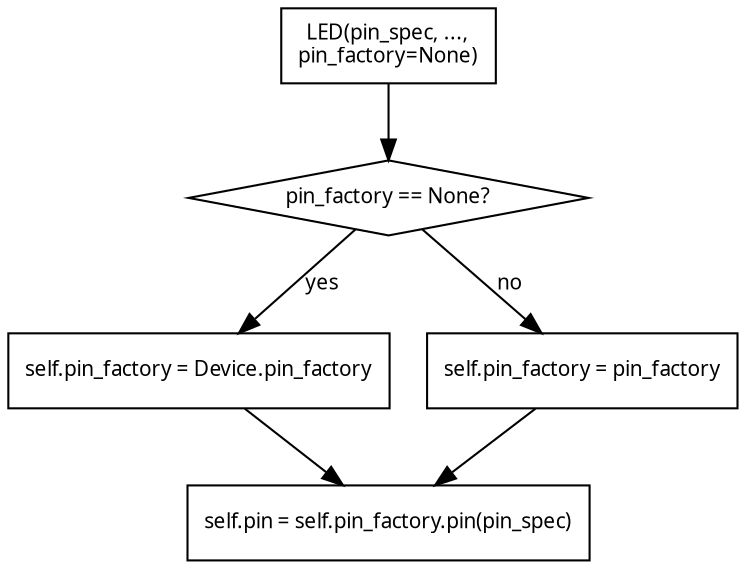 /* vim: set et sw=4 sts=4: */

digraph device_pins {
    graph [rankdir=TB];
    node [shape=rect, shape=filled, fontname=Sans, fontsize=10];
    edge [fontname=Sans, fontsize=10];

    constructor [label="LED(pin_spec, ...,\npin_factory=None)"];
    pin_factory_kwarg [shape=diamond,label="pin_factory == None?"];
    default_factory [label="self.pin_factory = Device.pin_factory"];
    override_factory [label="self.pin_factory = pin_factory"];
    factory_pin [label="self.pin = self.pin_factory.pin(pin_spec)"];

    constructor->pin_factory_kwarg;
    pin_factory_kwarg->default_factory [label="yes"];
    pin_factory_kwarg->override_factory [label="no"];
    default_factory->factory_pin;
    override_factory->factory_pin;
}
